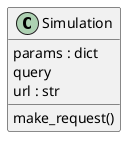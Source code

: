 @startuml classes
set namespaceSeparator none
class "Simulation" as simulation.Simulation {
  params : dict
  query
  url : str
  make_request()
}
@enduml
